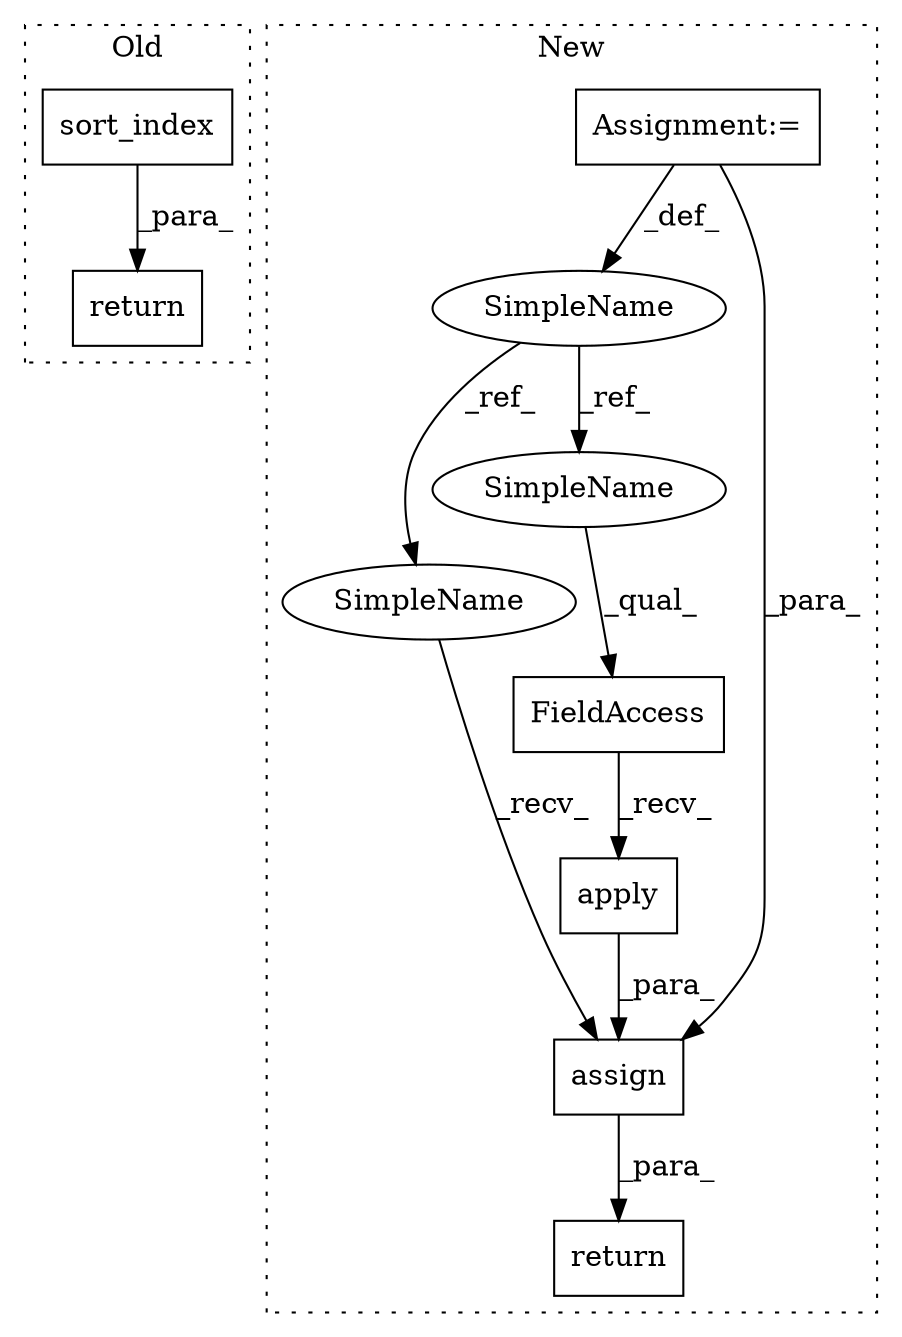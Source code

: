 digraph G {
subgraph cluster0 {
1 [label="sort_index" a="32" s="14788" l="12" shape="box"];
7 [label="return" a="41" s="14578" l="7" shape="box"];
label = "Old";
style="dotted";
}
subgraph cluster1 {
2 [label="apply" a="32" s="14952,14995" l="6,1" shape="box"];
3 [label="Assignment:=" a="7" s="14736" l="1" shape="box"];
4 [label="FieldAccess" a="22" s="14938" l="13" shape="box"];
5 [label="SimpleName" a="42" s="14732" l="4" shape="ellipse"];
6 [label="assign" a="32" s="14931,14996" l="7,1" shape="box"];
8 [label="return" a="41" s="14919" l="7" shape="box"];
9 [label="SimpleName" a="42" s="14926" l="4" shape="ellipse"];
10 [label="SimpleName" a="42" s="14938" l="4" shape="ellipse"];
label = "New";
style="dotted";
}
1 -> 7 [label="_para_"];
2 -> 6 [label="_para_"];
3 -> 5 [label="_def_"];
3 -> 6 [label="_para_"];
4 -> 2 [label="_recv_"];
5 -> 10 [label="_ref_"];
5 -> 9 [label="_ref_"];
6 -> 8 [label="_para_"];
9 -> 6 [label="_recv_"];
10 -> 4 [label="_qual_"];
}